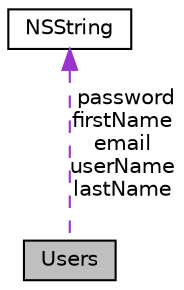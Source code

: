 digraph G
{
  edge [fontname="Helvetica",fontsize="10",labelfontname="Helvetica",labelfontsize="10"];
  node [fontname="Helvetica",fontsize="10",shape=record];
  Node1 [label="Users",height=0.2,width=0.4,color="black", fillcolor="grey75", style="filled" fontcolor="black"];
  Node2 -> Node1 [dir="back",color="darkorchid3",fontsize="10",style="dashed",label=" password\nfirstName\nemail\nuserName\nlastName" ,fontname="Helvetica"];
  Node2 [label="NSString",height=0.2,width=0.4,color="black", fillcolor="white", style="filled",URL="$class_n_s_string.html"];
}
